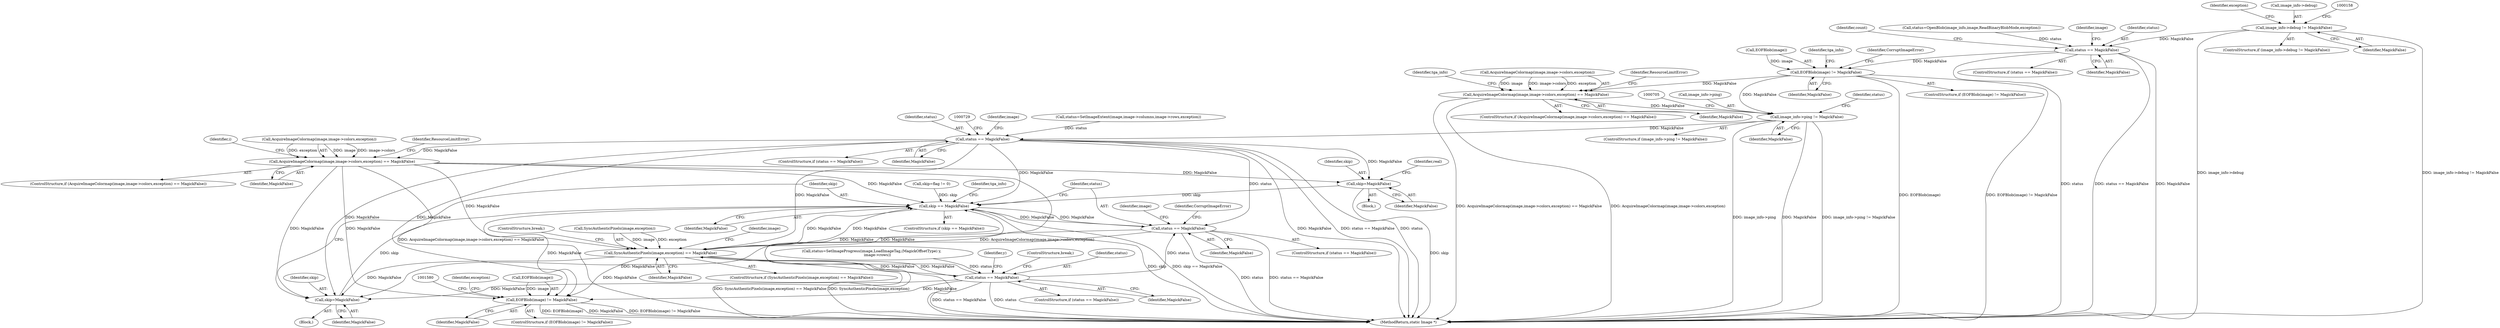 digraph "0_ImageMagick_4f68e9661518463fca523c9726bb5d940a2aa6d8@pointer" {
"1000152" [label="(Call,image_info->debug != MagickFalse)"];
"1000191" [label="(Call,status == MagickFalse)"];
"1000354" [label="(Call,EOFBlob(image) != MagickFalse)"];
"1000611" [label="(Call,AcquireImageColormap(image,image->colors,exception) == MagickFalse)"];
"1000698" [label="(Call,image_info->ping != MagickFalse)"];
"1000722" [label="(Call,status == MagickFalse)"];
"1000766" [label="(Call,AcquireImageColormap(image,image->colors,exception) == MagickFalse)"];
"1001010" [label="(Call,skip=MagickFalse)"];
"1001160" [label="(Call,skip == MagickFalse)"];
"1001451" [label="(Call,status == MagickFalse)"];
"1001156" [label="(Call,skip=MagickFalse)"];
"1001536" [label="(Call,SyncAuthenticPixels(image,exception) == MagickFalse)"];
"1001563" [label="(Call,status == MagickFalse)"];
"1001568" [label="(Call,EOFBlob(image) != MagickFalse)"];
"1000204" [label="(Identifier,count)"];
"1000359" [label="(Identifier,CorruptImageError)"];
"1001165" [label="(Identifier,tga_info)"];
"1000727" [label="(Identifier,image)"];
"1000722" [label="(Call,status == MagickFalse)"];
"1000118" [label="(Block,)"];
"1001451" [label="(Call,status == MagickFalse)"];
"1001129" [label="(Block,)"];
"1000357" [label="(Identifier,MagickFalse)"];
"1001123" [label="(Call,skip=flag != 0)"];
"1000183" [label="(Call,status=OpenBlob(image_info,image,ReadBinaryBlobMode,exception))"];
"1000710" [label="(Call,status=SetImageExtent(image,image->columns,image->rows,exception))"];
"1001450" [label="(ControlStructure,if (status == MagickFalse))"];
"1001014" [label="(Identifier,real)"];
"1001562" [label="(ControlStructure,if (status == MagickFalse))"];
"1001455" [label="(Identifier,CorruptImageError)"];
"1000612" [label="(Call,AcquireImageColormap(image,image->colors,exception))"];
"1000355" [label="(Call,EOFBlob(image))"];
"1001010" [label="(Call,skip=MagickFalse)"];
"1001571" [label="(Identifier,MagickFalse)"];
"1001573" [label="(Identifier,exception)"];
"1000366" [label="(Identifier,tga_info)"];
"1000168" [label="(Identifier,exception)"];
"1001453" [label="(Identifier,MagickFalse)"];
"1000152" [label="(Call,image_info->debug != MagickFalse)"];
"1000625" [label="(Identifier,tga_info)"];
"1001537" [label="(Call,SyncAuthenticPixels(image,exception))"];
"1000191" [label="(Call,status == MagickFalse)"];
"1000699" [label="(Call,image_info->ping)"];
"1001551" [label="(Call,status=SetImageProgress(image,LoadImageTag,(MagickOffsetType) y,\n          image->rows))"];
"1001536" [label="(Call,SyncAuthenticPixels(image,exception) == MagickFalse)"];
"1001567" [label="(ControlStructure,if (EOFBlob(image) != MagickFalse))"];
"1000721" [label="(ControlStructure,if (status == MagickFalse))"];
"1001540" [label="(Identifier,MagickFalse)"];
"1001158" [label="(Identifier,MagickFalse)"];
"1001011" [label="(Identifier,skip)"];
"1001159" [label="(ControlStructure,if (skip == MagickFalse))"];
"1001160" [label="(Call,skip == MagickFalse)"];
"1001162" [label="(Identifier,MagickFalse)"];
"1000153" [label="(Call,image_info->debug)"];
"1001037" [label="(Identifier,y)"];
"1000779" [label="(Identifier,i)"];
"1000151" [label="(ControlStructure,if (image_info->debug != MagickFalse))"];
"1000190" [label="(ControlStructure,if (status == MagickFalse))"];
"1001541" [label="(ControlStructure,break;)"];
"1001545" [label="(Identifier,image)"];
"1000711" [label="(Identifier,status)"];
"1000765" [label="(ControlStructure,if (AcquireImageColormap(image,image->colors,exception) == MagickFalse))"];
"1000620" [label="(Identifier,ResourceLimitError)"];
"1000773" [label="(Identifier,MagickFalse)"];
"1001565" [label="(Identifier,MagickFalse)"];
"1001012" [label="(Identifier,MagickFalse)"];
"1001566" [label="(ControlStructure,break;)"];
"1000196" [label="(Identifier,image)"];
"1000767" [label="(Call,AcquireImageColormap(image,image->colors,exception))"];
"1000193" [label="(Identifier,MagickFalse)"];
"1000766" [label="(Call,AcquireImageColormap(image,image->colors,exception) == MagickFalse)"];
"1001156" [label="(Call,skip=MagickFalse)"];
"1001535" [label="(ControlStructure,if (SyncAuthenticPixels(image,exception) == MagickFalse))"];
"1000610" [label="(ControlStructure,if (AcquireImageColormap(image,image->colors,exception) == MagickFalse))"];
"1000192" [label="(Identifier,status)"];
"1001563" [label="(Call,status == MagickFalse)"];
"1000156" [label="(Identifier,MagickFalse)"];
"1000724" [label="(Identifier,MagickFalse)"];
"1000723" [label="(Identifier,status)"];
"1000354" [label="(Call,EOFBlob(image) != MagickFalse)"];
"1001564" [label="(Identifier,status)"];
"1001460" [label="(Identifier,image)"];
"1001568" [label="(Call,EOFBlob(image) != MagickFalse)"];
"1001586" [label="(MethodReturn,static Image *)"];
"1000618" [label="(Identifier,MagickFalse)"];
"1000611" [label="(Call,AcquireImageColormap(image,image->colors,exception) == MagickFalse)"];
"1001569" [label="(Call,EOFBlob(image))"];
"1000775" [label="(Identifier,ResourceLimitError)"];
"1001161" [label="(Identifier,skip)"];
"1001452" [label="(Identifier,status)"];
"1000698" [label="(Call,image_info->ping != MagickFalse)"];
"1001157" [label="(Identifier,skip)"];
"1000702" [label="(Identifier,MagickFalse)"];
"1000353" [label="(ControlStructure,if (EOFBlob(image) != MagickFalse))"];
"1000697" [label="(ControlStructure,if (image_info->ping != MagickFalse))"];
"1000152" -> "1000151"  [label="AST: "];
"1000152" -> "1000156"  [label="CFG: "];
"1000153" -> "1000152"  [label="AST: "];
"1000156" -> "1000152"  [label="AST: "];
"1000158" -> "1000152"  [label="CFG: "];
"1000168" -> "1000152"  [label="CFG: "];
"1000152" -> "1001586"  [label="DDG: image_info->debug != MagickFalse"];
"1000152" -> "1001586"  [label="DDG: image_info->debug"];
"1000152" -> "1000191"  [label="DDG: MagickFalse"];
"1000191" -> "1000190"  [label="AST: "];
"1000191" -> "1000193"  [label="CFG: "];
"1000192" -> "1000191"  [label="AST: "];
"1000193" -> "1000191"  [label="AST: "];
"1000196" -> "1000191"  [label="CFG: "];
"1000204" -> "1000191"  [label="CFG: "];
"1000191" -> "1001586"  [label="DDG: status == MagickFalse"];
"1000191" -> "1001586"  [label="DDG: MagickFalse"];
"1000191" -> "1001586"  [label="DDG: status"];
"1000183" -> "1000191"  [label="DDG: status"];
"1000191" -> "1000354"  [label="DDG: MagickFalse"];
"1000354" -> "1000353"  [label="AST: "];
"1000354" -> "1000357"  [label="CFG: "];
"1000355" -> "1000354"  [label="AST: "];
"1000357" -> "1000354"  [label="AST: "];
"1000359" -> "1000354"  [label="CFG: "];
"1000366" -> "1000354"  [label="CFG: "];
"1000354" -> "1001586"  [label="DDG: EOFBlob(image) != MagickFalse"];
"1000354" -> "1001586"  [label="DDG: EOFBlob(image)"];
"1000355" -> "1000354"  [label="DDG: image"];
"1000354" -> "1000611"  [label="DDG: MagickFalse"];
"1000354" -> "1000698"  [label="DDG: MagickFalse"];
"1000611" -> "1000610"  [label="AST: "];
"1000611" -> "1000618"  [label="CFG: "];
"1000612" -> "1000611"  [label="AST: "];
"1000618" -> "1000611"  [label="AST: "];
"1000620" -> "1000611"  [label="CFG: "];
"1000625" -> "1000611"  [label="CFG: "];
"1000611" -> "1001586"  [label="DDG: AcquireImageColormap(image,image->colors,exception) == MagickFalse"];
"1000611" -> "1001586"  [label="DDG: AcquireImageColormap(image,image->colors,exception)"];
"1000612" -> "1000611"  [label="DDG: image"];
"1000612" -> "1000611"  [label="DDG: image->colors"];
"1000612" -> "1000611"  [label="DDG: exception"];
"1000611" -> "1000698"  [label="DDG: MagickFalse"];
"1000698" -> "1000697"  [label="AST: "];
"1000698" -> "1000702"  [label="CFG: "];
"1000699" -> "1000698"  [label="AST: "];
"1000702" -> "1000698"  [label="AST: "];
"1000705" -> "1000698"  [label="CFG: "];
"1000711" -> "1000698"  [label="CFG: "];
"1000698" -> "1001586"  [label="DDG: image_info->ping"];
"1000698" -> "1001586"  [label="DDG: MagickFalse"];
"1000698" -> "1001586"  [label="DDG: image_info->ping != MagickFalse"];
"1000698" -> "1000722"  [label="DDG: MagickFalse"];
"1000722" -> "1000721"  [label="AST: "];
"1000722" -> "1000724"  [label="CFG: "];
"1000723" -> "1000722"  [label="AST: "];
"1000724" -> "1000722"  [label="AST: "];
"1000727" -> "1000722"  [label="CFG: "];
"1000729" -> "1000722"  [label="CFG: "];
"1000722" -> "1001586"  [label="DDG: MagickFalse"];
"1000722" -> "1001586"  [label="DDG: status == MagickFalse"];
"1000722" -> "1001586"  [label="DDG: status"];
"1000710" -> "1000722"  [label="DDG: status"];
"1000722" -> "1000766"  [label="DDG: MagickFalse"];
"1000722" -> "1001010"  [label="DDG: MagickFalse"];
"1000722" -> "1001156"  [label="DDG: MagickFalse"];
"1000722" -> "1001160"  [label="DDG: MagickFalse"];
"1000722" -> "1001451"  [label="DDG: status"];
"1000722" -> "1001536"  [label="DDG: MagickFalse"];
"1000722" -> "1001568"  [label="DDG: MagickFalse"];
"1000766" -> "1000765"  [label="AST: "];
"1000766" -> "1000773"  [label="CFG: "];
"1000767" -> "1000766"  [label="AST: "];
"1000773" -> "1000766"  [label="AST: "];
"1000775" -> "1000766"  [label="CFG: "];
"1000779" -> "1000766"  [label="CFG: "];
"1000766" -> "1001586"  [label="DDG: AcquireImageColormap(image,image->colors,exception)"];
"1000766" -> "1001586"  [label="DDG: AcquireImageColormap(image,image->colors,exception) == MagickFalse"];
"1000767" -> "1000766"  [label="DDG: image"];
"1000767" -> "1000766"  [label="DDG: image->colors"];
"1000767" -> "1000766"  [label="DDG: exception"];
"1000766" -> "1001010"  [label="DDG: MagickFalse"];
"1000766" -> "1001156"  [label="DDG: MagickFalse"];
"1000766" -> "1001160"  [label="DDG: MagickFalse"];
"1000766" -> "1001536"  [label="DDG: MagickFalse"];
"1000766" -> "1001568"  [label="DDG: MagickFalse"];
"1001010" -> "1000118"  [label="AST: "];
"1001010" -> "1001012"  [label="CFG: "];
"1001011" -> "1001010"  [label="AST: "];
"1001012" -> "1001010"  [label="AST: "];
"1001014" -> "1001010"  [label="CFG: "];
"1001010" -> "1001586"  [label="DDG: skip"];
"1001010" -> "1001160"  [label="DDG: skip"];
"1001160" -> "1001159"  [label="AST: "];
"1001160" -> "1001162"  [label="CFG: "];
"1001161" -> "1001160"  [label="AST: "];
"1001162" -> "1001160"  [label="AST: "];
"1001165" -> "1001160"  [label="CFG: "];
"1001452" -> "1001160"  [label="CFG: "];
"1001160" -> "1001586"  [label="DDG: skip == MagickFalse"];
"1001160" -> "1001586"  [label="DDG: skip"];
"1001123" -> "1001160"  [label="DDG: skip"];
"1001156" -> "1001160"  [label="DDG: skip"];
"1001563" -> "1001160"  [label="DDG: MagickFalse"];
"1001451" -> "1001160"  [label="DDG: MagickFalse"];
"1001536" -> "1001160"  [label="DDG: MagickFalse"];
"1001160" -> "1001451"  [label="DDG: MagickFalse"];
"1001160" -> "1001536"  [label="DDG: MagickFalse"];
"1001160" -> "1001568"  [label="DDG: MagickFalse"];
"1001451" -> "1001450"  [label="AST: "];
"1001451" -> "1001453"  [label="CFG: "];
"1001452" -> "1001451"  [label="AST: "];
"1001453" -> "1001451"  [label="AST: "];
"1001455" -> "1001451"  [label="CFG: "];
"1001460" -> "1001451"  [label="CFG: "];
"1001451" -> "1001586"  [label="DDG: status"];
"1001451" -> "1001586"  [label="DDG: status == MagickFalse"];
"1001451" -> "1001156"  [label="DDG: MagickFalse"];
"1001563" -> "1001451"  [label="DDG: status"];
"1001451" -> "1001536"  [label="DDG: MagickFalse"];
"1001156" -> "1001129"  [label="AST: "];
"1001156" -> "1001158"  [label="CFG: "];
"1001157" -> "1001156"  [label="AST: "];
"1001158" -> "1001156"  [label="AST: "];
"1001161" -> "1001156"  [label="CFG: "];
"1001563" -> "1001156"  [label="DDG: MagickFalse"];
"1001536" -> "1001156"  [label="DDG: MagickFalse"];
"1001536" -> "1001535"  [label="AST: "];
"1001536" -> "1001540"  [label="CFG: "];
"1001537" -> "1001536"  [label="AST: "];
"1001540" -> "1001536"  [label="AST: "];
"1001541" -> "1001536"  [label="CFG: "];
"1001545" -> "1001536"  [label="CFG: "];
"1001536" -> "1001586"  [label="DDG: SyncAuthenticPixels(image,exception)"];
"1001536" -> "1001586"  [label="DDG: SyncAuthenticPixels(image,exception) == MagickFalse"];
"1001537" -> "1001536"  [label="DDG: image"];
"1001537" -> "1001536"  [label="DDG: exception"];
"1001563" -> "1001536"  [label="DDG: MagickFalse"];
"1001536" -> "1001563"  [label="DDG: MagickFalse"];
"1001536" -> "1001568"  [label="DDG: MagickFalse"];
"1001563" -> "1001562"  [label="AST: "];
"1001563" -> "1001565"  [label="CFG: "];
"1001564" -> "1001563"  [label="AST: "];
"1001565" -> "1001563"  [label="AST: "];
"1001566" -> "1001563"  [label="CFG: "];
"1001037" -> "1001563"  [label="CFG: "];
"1001563" -> "1001586"  [label="DDG: status == MagickFalse"];
"1001563" -> "1001586"  [label="DDG: status"];
"1001551" -> "1001563"  [label="DDG: status"];
"1001563" -> "1001568"  [label="DDG: MagickFalse"];
"1001568" -> "1001567"  [label="AST: "];
"1001568" -> "1001571"  [label="CFG: "];
"1001569" -> "1001568"  [label="AST: "];
"1001571" -> "1001568"  [label="AST: "];
"1001573" -> "1001568"  [label="CFG: "];
"1001580" -> "1001568"  [label="CFG: "];
"1001568" -> "1001586"  [label="DDG: EOFBlob(image)"];
"1001568" -> "1001586"  [label="DDG: MagickFalse"];
"1001568" -> "1001586"  [label="DDG: EOFBlob(image) != MagickFalse"];
"1001569" -> "1001568"  [label="DDG: image"];
}
